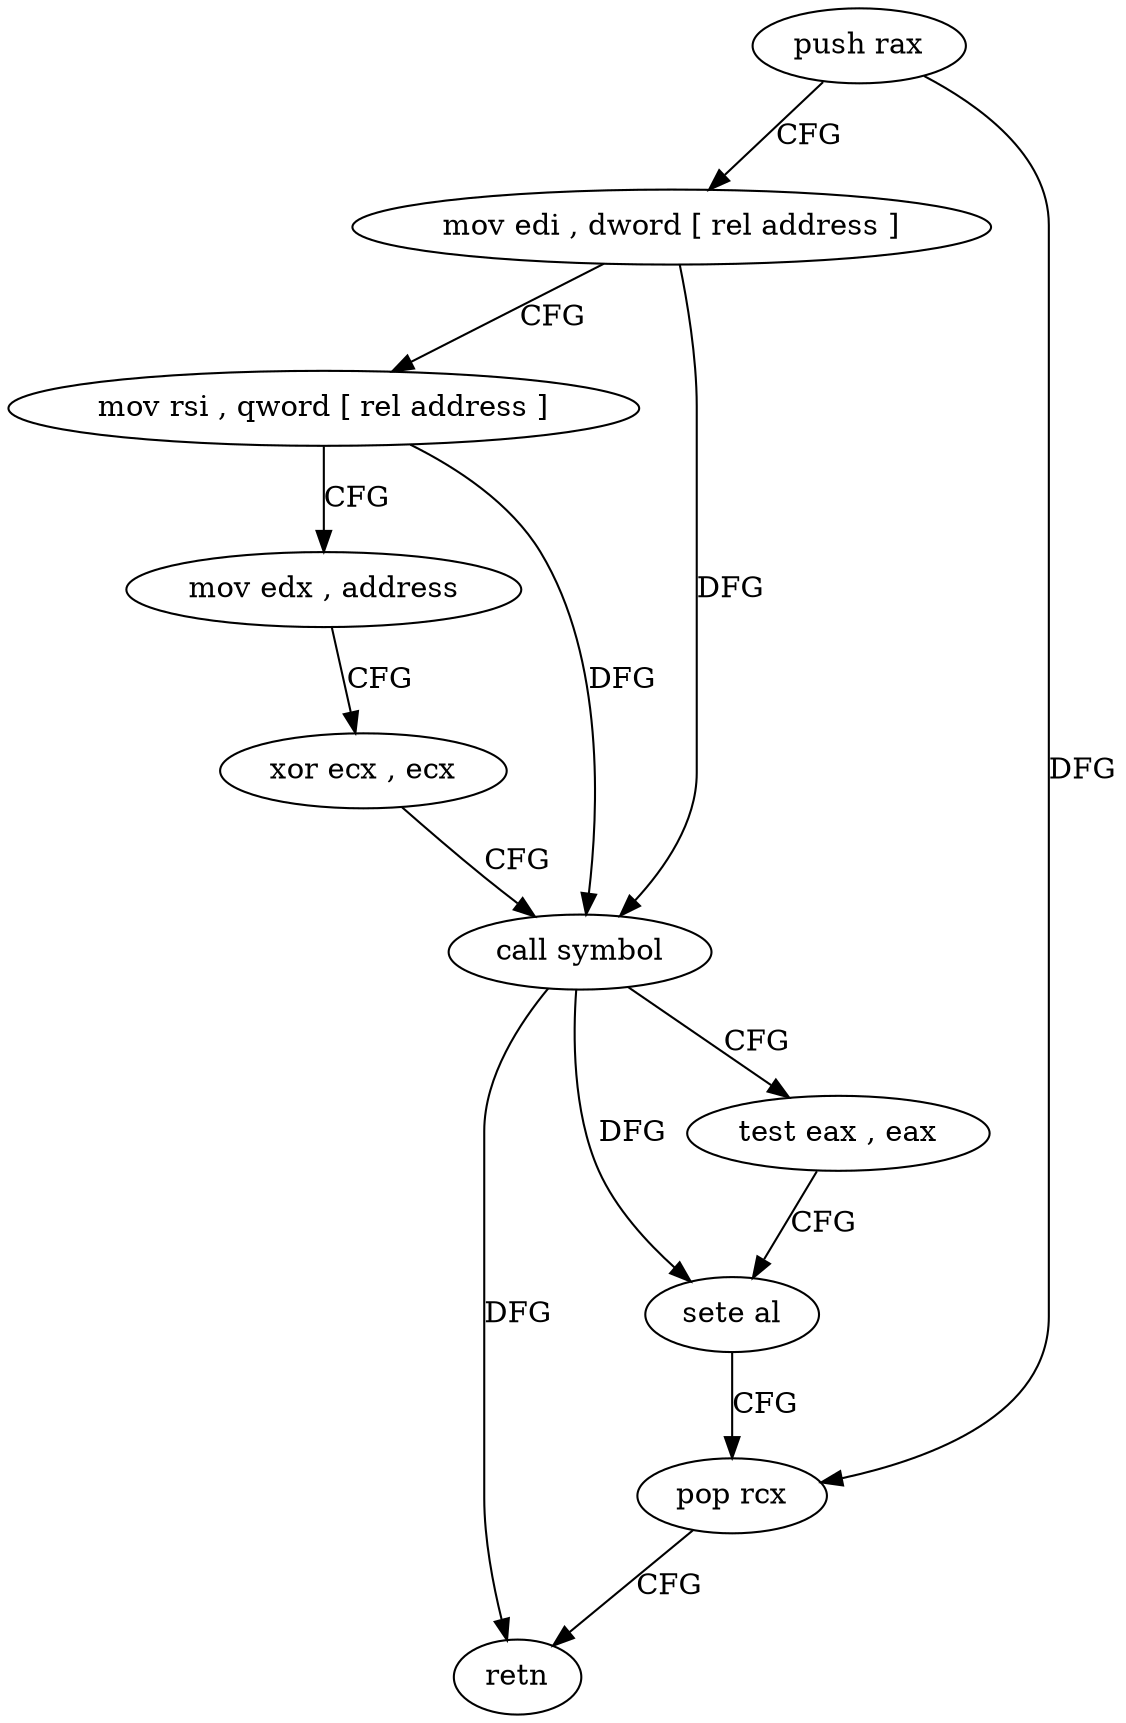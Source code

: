 digraph "func" {
"4214368" [label = "push rax" ]
"4214369" [label = "mov edi , dword [ rel address ]" ]
"4214375" [label = "mov rsi , qword [ rel address ]" ]
"4214382" [label = "mov edx , address" ]
"4214387" [label = "xor ecx , ecx" ]
"4214389" [label = "call symbol" ]
"4214394" [label = "test eax , eax" ]
"4214396" [label = "sete al" ]
"4214399" [label = "pop rcx" ]
"4214400" [label = "retn" ]
"4214368" -> "4214369" [ label = "CFG" ]
"4214368" -> "4214399" [ label = "DFG" ]
"4214369" -> "4214375" [ label = "CFG" ]
"4214369" -> "4214389" [ label = "DFG" ]
"4214375" -> "4214382" [ label = "CFG" ]
"4214375" -> "4214389" [ label = "DFG" ]
"4214382" -> "4214387" [ label = "CFG" ]
"4214387" -> "4214389" [ label = "CFG" ]
"4214389" -> "4214394" [ label = "CFG" ]
"4214389" -> "4214396" [ label = "DFG" ]
"4214389" -> "4214400" [ label = "DFG" ]
"4214394" -> "4214396" [ label = "CFG" ]
"4214396" -> "4214399" [ label = "CFG" ]
"4214399" -> "4214400" [ label = "CFG" ]
}
